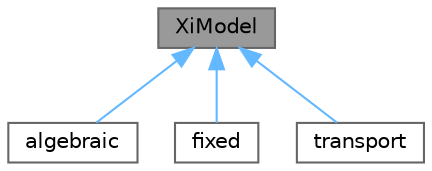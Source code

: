 digraph "XiModel"
{
 // LATEX_PDF_SIZE
  bgcolor="transparent";
  edge [fontname=Helvetica,fontsize=10,labelfontname=Helvetica,labelfontsize=10];
  node [fontname=Helvetica,fontsize=10,shape=box,height=0.2,width=0.4];
  Node1 [id="Node000001",label="XiModel",height=0.2,width=0.4,color="gray40", fillcolor="grey60", style="filled", fontcolor="black",tooltip="Base-class for all Xi models used by the b-Xi combustion model. See Technical Report SH/RE/01R for de..."];
  Node1 -> Node2 [id="edge1_Node000001_Node000002",dir="back",color="steelblue1",style="solid",tooltip=" "];
  Node2 [id="Node000002",label="algebraic",height=0.2,width=0.4,color="gray40", fillcolor="white", style="filled",URL="$classFoam_1_1XiModels_1_1algebraic.html",tooltip="Simple algebraic model for Xi based on Gulders correlation with a linear correction function to give ..."];
  Node1 -> Node3 [id="edge2_Node000001_Node000003",dir="back",color="steelblue1",style="solid",tooltip=" "];
  Node3 [id="Node000003",label="fixed",height=0.2,width=0.4,color="gray40", fillcolor="white", style="filled",URL="$classFoam_1_1XiModels_1_1fixed.html",tooltip="Fixed value model for Xi. See XiModel.H for more details on flame wrinkling modelling."];
  Node1 -> Node4 [id="edge3_Node000001_Node000004",dir="back",color="steelblue1",style="solid",tooltip=" "];
  Node4 [id="Node000004",label="transport",height=0.2,width=0.4,color="gray40", fillcolor="white", style="filled",URL="$classFoam_1_1XiModels_1_1transport.html",tooltip="Simple transport model for Xi based on Gulders correlation with a linear correction function to give ..."];
}
